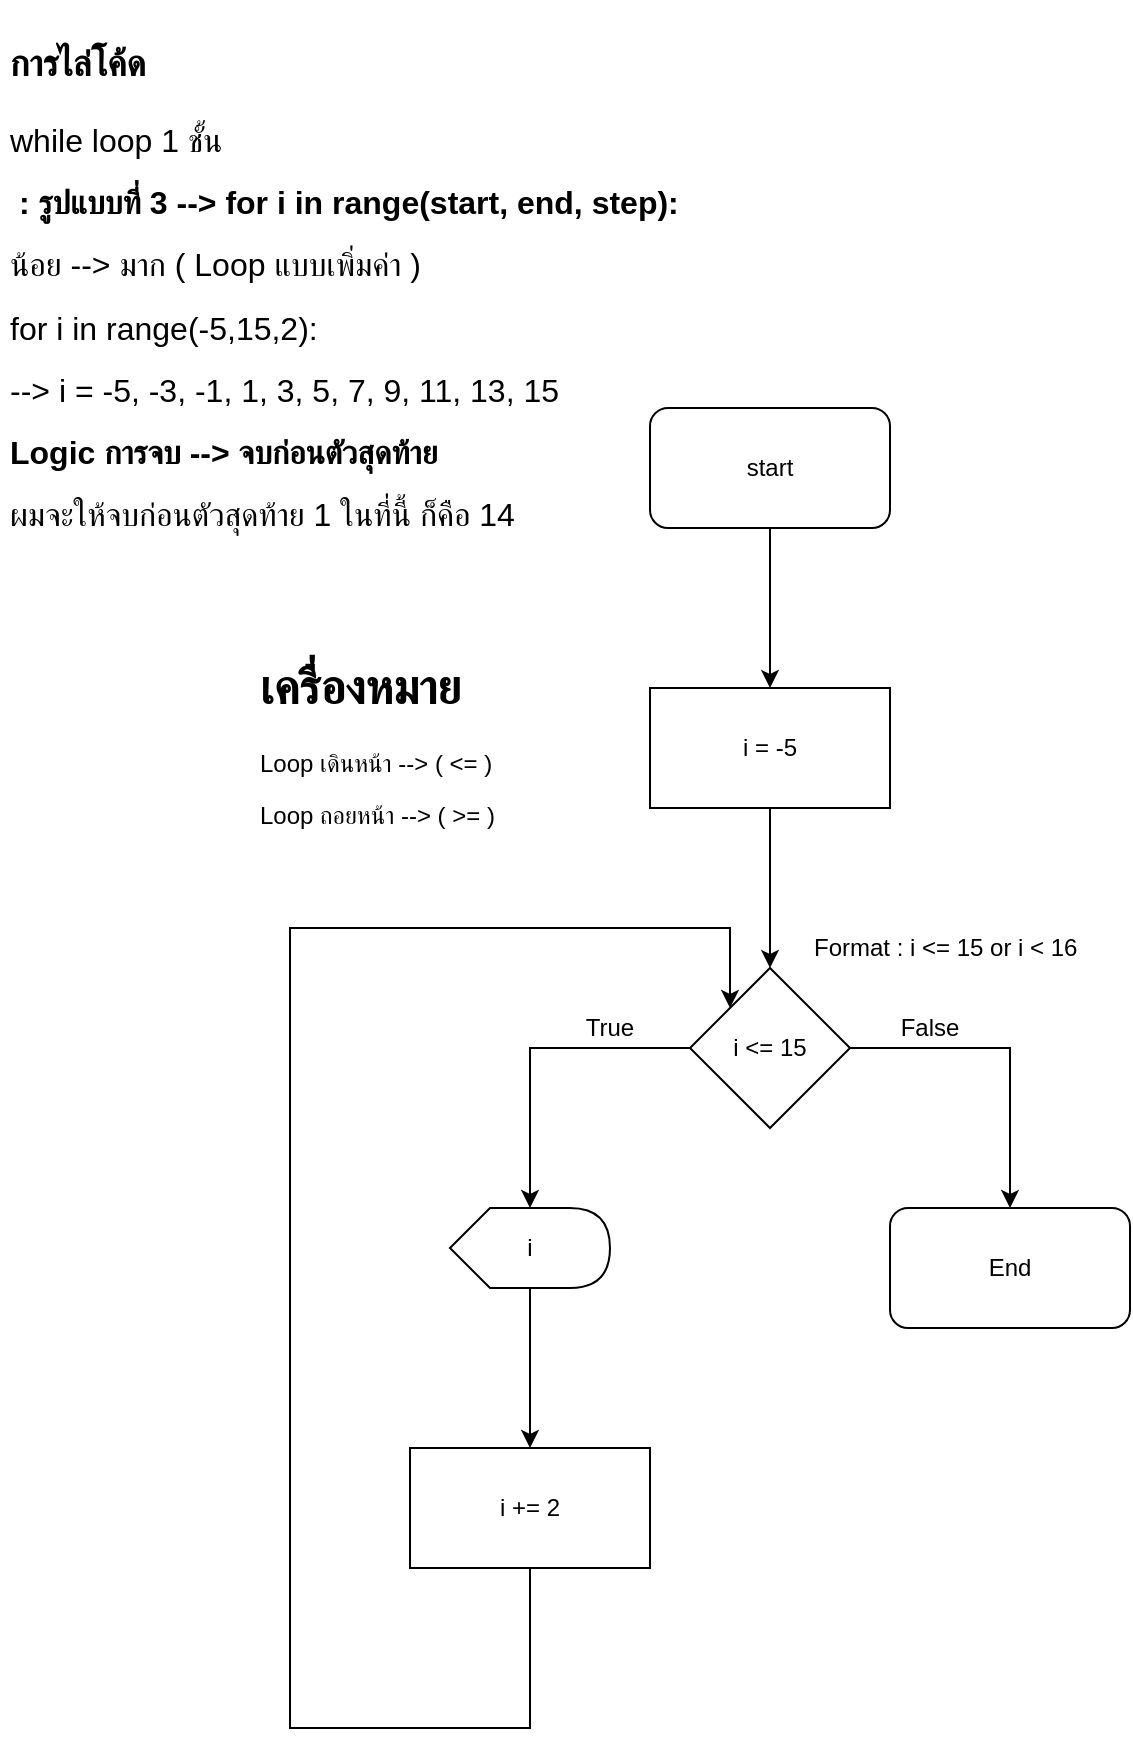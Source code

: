 <mxfile>
    <diagram id="uhrma0MXqSnuwWrItJUL" name="Page-1">
        <mxGraphModel dx="1787" dy="1229" grid="1" gridSize="10" guides="1" tooltips="1" connect="1" arrows="1" fold="1" page="1" pageScale="1" pageWidth="827" pageHeight="1169" math="0" shadow="0">
            <root>
                <mxCell id="0"/>
                <mxCell id="1" parent="0"/>
                <mxCell id="20" value="Format : i &amp;lt;= 15 or i &amp;lt; 16" style="text;html=1;strokeColor=none;fillColor=none;align=left;verticalAlign=middle;whiteSpace=wrap;rounded=0;" vertex="1" parent="1">
                    <mxGeometry x="474" y="514" width="140" height="20" as="geometry"/>
                </mxCell>
                <mxCell id="26" value="&lt;h1&gt;&lt;font style=&quot;font-size: 18px&quot;&gt;การไล่โค้ด&lt;/font&gt;&lt;/h1&gt;&lt;p&gt;&lt;font size=&quot;3&quot;&gt;while loop 1 ชั้น&lt;/font&gt;&lt;/p&gt;&lt;p&gt;&lt;span style=&quot;font-size: medium&quot;&gt;&amp;nbsp;&lt;/span&gt;&lt;b style=&quot;font-size: medium&quot;&gt;: รูปแบบที่ 3 --&amp;gt; for i in range(start, end, step):&lt;/b&gt;&lt;/p&gt;&lt;p&gt;&lt;font size=&quot;3&quot;&gt;น้อย --&amp;gt; มาก ( Loop แบบเพิ่มค่า )&lt;/font&gt;&lt;/p&gt;&lt;p&gt;&lt;font size=&quot;3&quot;&gt;for i in range(-5,15,2):&lt;/font&gt;&lt;/p&gt;&lt;p&gt;&lt;font size=&quot;3&quot;&gt;--&amp;gt; i = -5, -3, -1, 1, 3, 5, 7, 9, 11, 13, 15&lt;/font&gt;&lt;/p&gt;&lt;p&gt;&lt;font size=&quot;3&quot;&gt;&lt;b&gt;Logic การจบ --&amp;gt; จบก่อนตัวสุดท้าย&lt;/b&gt;&lt;/font&gt;&lt;/p&gt;&lt;p&gt;&lt;font size=&quot;3&quot;&gt;ผมจะให้จบก่อนตัวสุดท้าย 1 ในที่นี้ ก็คือ 14&lt;/font&gt;&lt;/p&gt;" style="text;html=1;strokeColor=none;fillColor=none;spacing=5;spacingTop=-20;whiteSpace=wrap;overflow=hidden;rounded=0;" vertex="1" parent="1">
                    <mxGeometry x="69" y="60" width="361" height="280" as="geometry"/>
                </mxCell>
                <mxCell id="132" style="edgeStyle=orthogonalEdgeStyle;rounded=0;orthogonalLoop=1;jettySize=auto;html=1;" edge="1" parent="1" source="130" target="131">
                    <mxGeometry relative="1" as="geometry"/>
                </mxCell>
                <mxCell id="130" value="start" style="rounded=1;whiteSpace=wrap;html=1;" vertex="1" parent="1">
                    <mxGeometry x="394" y="254" width="120" height="60" as="geometry"/>
                </mxCell>
                <mxCell id="134" style="edgeStyle=orthogonalEdgeStyle;rounded=0;orthogonalLoop=1;jettySize=auto;html=1;" edge="1" parent="1" source="131" target="133">
                    <mxGeometry relative="1" as="geometry"/>
                </mxCell>
                <mxCell id="131" value="i = -5" style="rounded=0;whiteSpace=wrap;html=1;" vertex="1" parent="1">
                    <mxGeometry x="394" y="394" width="120" height="60" as="geometry"/>
                </mxCell>
                <mxCell id="136" style="edgeStyle=orthogonalEdgeStyle;rounded=0;orthogonalLoop=1;jettySize=auto;html=1;entryX=0;entryY=0;entryDx=40;entryDy=0;entryPerimeter=0;" edge="1" parent="1" source="133" target="135">
                    <mxGeometry relative="1" as="geometry"/>
                </mxCell>
                <mxCell id="142" style="edgeStyle=orthogonalEdgeStyle;rounded=0;orthogonalLoop=1;jettySize=auto;html=1;" edge="1" parent="1" source="133" target="141">
                    <mxGeometry relative="1" as="geometry"/>
                </mxCell>
                <mxCell id="133" value="i &amp;lt;= 15" style="rhombus;whiteSpace=wrap;html=1;" vertex="1" parent="1">
                    <mxGeometry x="414" y="534" width="80" height="80" as="geometry"/>
                </mxCell>
                <mxCell id="138" style="edgeStyle=orthogonalEdgeStyle;rounded=0;orthogonalLoop=1;jettySize=auto;html=1;" edge="1" parent="1" source="135" target="137">
                    <mxGeometry relative="1" as="geometry"/>
                </mxCell>
                <mxCell id="135" value="i" style="shape=display;whiteSpace=wrap;html=1;" vertex="1" parent="1">
                    <mxGeometry x="294" y="654" width="80" height="40" as="geometry"/>
                </mxCell>
                <mxCell id="139" style="edgeStyle=orthogonalEdgeStyle;rounded=0;orthogonalLoop=1;jettySize=auto;html=1;entryX=0;entryY=0;entryDx=0;entryDy=0;" edge="1" parent="1" source="137" target="133">
                    <mxGeometry relative="1" as="geometry">
                        <Array as="points">
                            <mxPoint x="334" y="914"/>
                            <mxPoint x="214" y="914"/>
                            <mxPoint x="214" y="514"/>
                            <mxPoint x="434" y="514"/>
                        </Array>
                    </mxGeometry>
                </mxCell>
                <mxCell id="137" value="i += 2" style="rounded=0;whiteSpace=wrap;html=1;" vertex="1" parent="1">
                    <mxGeometry x="274" y="774" width="120" height="60" as="geometry"/>
                </mxCell>
                <mxCell id="140" value="True" style="text;html=1;strokeColor=none;fillColor=none;align=center;verticalAlign=middle;whiteSpace=wrap;rounded=0;" vertex="1" parent="1">
                    <mxGeometry x="354" y="554" width="40" height="20" as="geometry"/>
                </mxCell>
                <mxCell id="141" value="End" style="rounded=1;whiteSpace=wrap;html=1;" vertex="1" parent="1">
                    <mxGeometry x="514" y="654" width="120" height="60" as="geometry"/>
                </mxCell>
                <mxCell id="143" value="False" style="text;html=1;strokeColor=none;fillColor=none;align=center;verticalAlign=middle;whiteSpace=wrap;rounded=0;" vertex="1" parent="1">
                    <mxGeometry x="514" y="554" width="40" height="20" as="geometry"/>
                </mxCell>
                <mxCell id="144" value="&lt;h1&gt;เครื่องหมาย&lt;/h1&gt;&lt;p&gt;Loop เดินหน้า --&amp;gt; ( &amp;lt;= )&lt;/p&gt;&lt;p&gt;Loop ถอยหน้า --&amp;gt; ( &amp;gt;= )&lt;/p&gt;" style="text;html=1;strokeColor=none;fillColor=none;spacing=5;spacingTop=-20;whiteSpace=wrap;overflow=hidden;rounded=0;" vertex="1" parent="1">
                    <mxGeometry x="194" y="374" width="140" height="100" as="geometry"/>
                </mxCell>
            </root>
        </mxGraphModel>
    </diagram>
</mxfile>